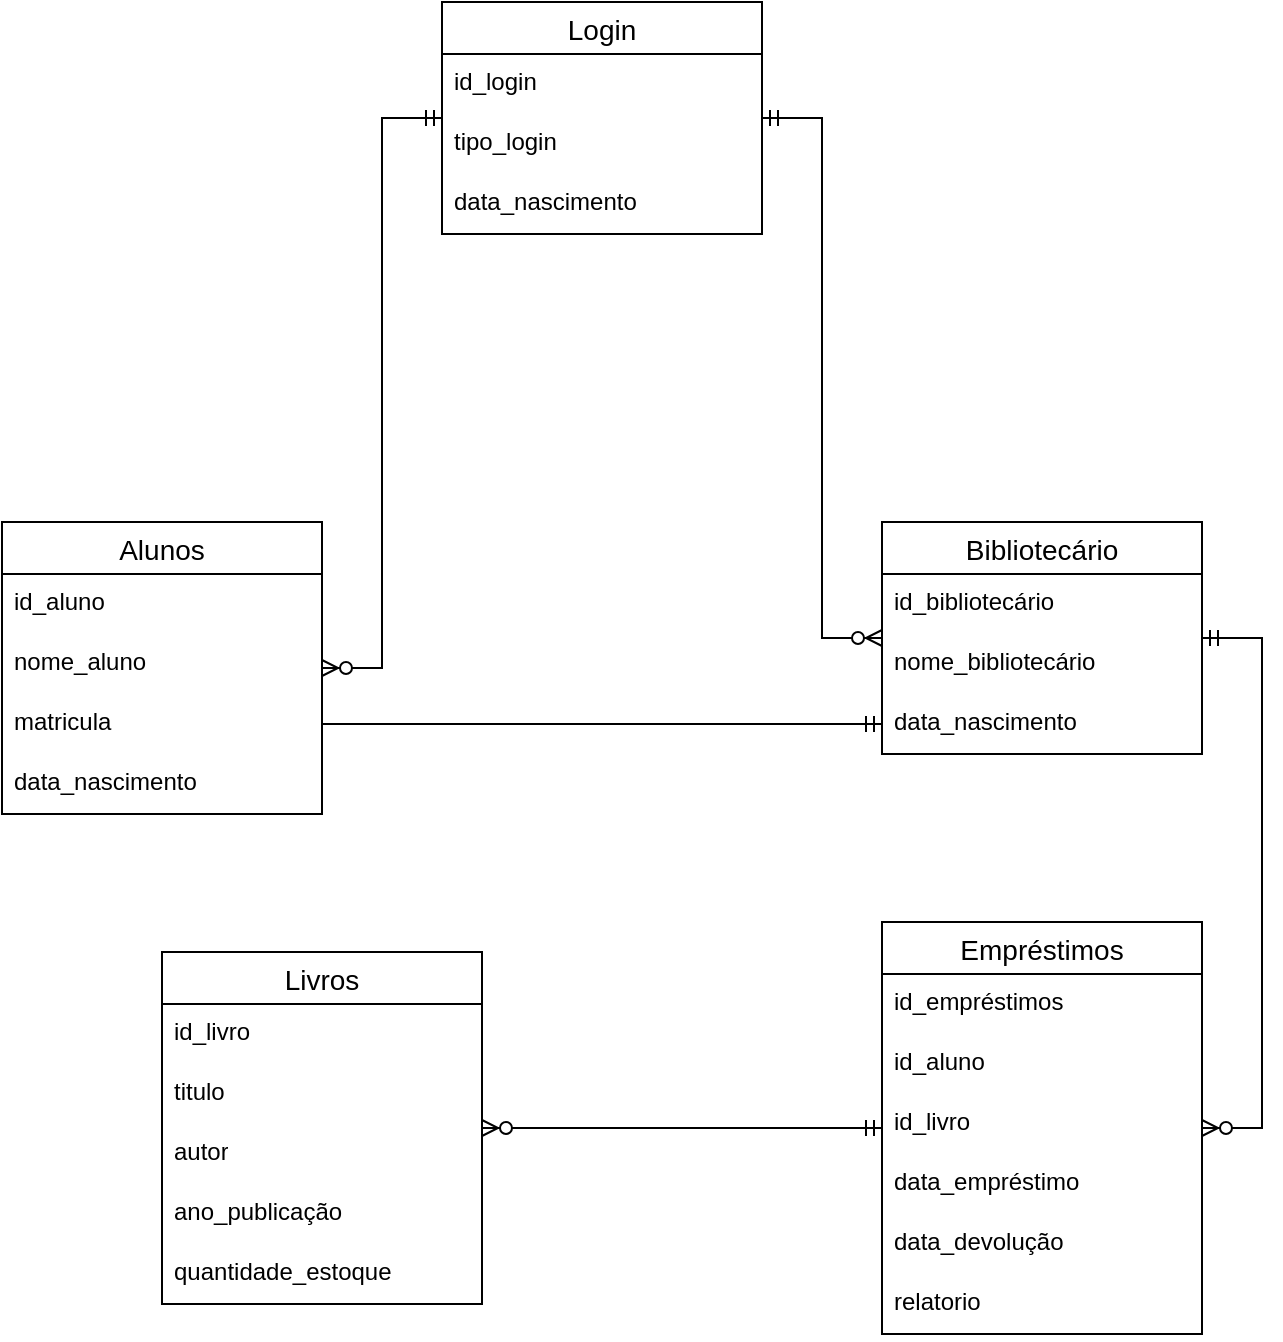 <mxfile version="24.8.3">
  <diagram name="Página-1" id="2e1XQxYFbo6UwJVQ86AU">
    <mxGraphModel dx="1393" dy="796" grid="1" gridSize="10" guides="1" tooltips="1" connect="1" arrows="1" fold="1" page="1" pageScale="1" pageWidth="827" pageHeight="1169" math="0" shadow="0">
      <root>
        <mxCell id="0" />
        <mxCell id="1" parent="0" />
        <mxCell id="5xWcyWrsrBbX-IgCjBCv-1" value="Alunos" style="swimlane;fontStyle=0;childLayout=stackLayout;horizontal=1;startSize=26;horizontalStack=0;resizeParent=1;resizeParentMax=0;resizeLast=0;collapsible=1;marginBottom=0;align=center;fontSize=14;" vertex="1" parent="1">
          <mxGeometry x="100" y="380" width="160" height="146" as="geometry" />
        </mxCell>
        <mxCell id="5xWcyWrsrBbX-IgCjBCv-2" value="id_aluno" style="text;strokeColor=none;fillColor=none;spacingLeft=4;spacingRight=4;overflow=hidden;rotatable=0;points=[[0,0.5],[1,0.5]];portConstraint=eastwest;fontSize=12;whiteSpace=wrap;html=1;" vertex="1" parent="5xWcyWrsrBbX-IgCjBCv-1">
          <mxGeometry y="26" width="160" height="30" as="geometry" />
        </mxCell>
        <mxCell id="5xWcyWrsrBbX-IgCjBCv-3" value="nome_aluno" style="text;strokeColor=none;fillColor=none;spacingLeft=4;spacingRight=4;overflow=hidden;rotatable=0;points=[[0,0.5],[1,0.5]];portConstraint=eastwest;fontSize=12;whiteSpace=wrap;html=1;" vertex="1" parent="5xWcyWrsrBbX-IgCjBCv-1">
          <mxGeometry y="56" width="160" height="30" as="geometry" />
        </mxCell>
        <mxCell id="5xWcyWrsrBbX-IgCjBCv-4" value="matricula" style="text;strokeColor=none;fillColor=none;spacingLeft=4;spacingRight=4;overflow=hidden;rotatable=0;points=[[0,0.5],[1,0.5]];portConstraint=eastwest;fontSize=12;whiteSpace=wrap;html=1;" vertex="1" parent="5xWcyWrsrBbX-IgCjBCv-1">
          <mxGeometry y="86" width="160" height="30" as="geometry" />
        </mxCell>
        <mxCell id="5xWcyWrsrBbX-IgCjBCv-5" value="data_nascimento" style="text;strokeColor=none;fillColor=none;spacingLeft=4;spacingRight=4;overflow=hidden;rotatable=0;points=[[0,0.5],[1,0.5]];portConstraint=eastwest;fontSize=12;whiteSpace=wrap;html=1;" vertex="1" parent="5xWcyWrsrBbX-IgCjBCv-1">
          <mxGeometry y="116" width="160" height="30" as="geometry" />
        </mxCell>
        <mxCell id="5xWcyWrsrBbX-IgCjBCv-6" value="Livros" style="swimlane;fontStyle=0;childLayout=stackLayout;horizontal=1;startSize=26;horizontalStack=0;resizeParent=1;resizeParentMax=0;resizeLast=0;collapsible=1;marginBottom=0;align=center;fontSize=14;" vertex="1" parent="1">
          <mxGeometry x="180" y="595" width="160" height="176" as="geometry" />
        </mxCell>
        <mxCell id="5xWcyWrsrBbX-IgCjBCv-7" value="id_livro" style="text;strokeColor=none;fillColor=none;spacingLeft=4;spacingRight=4;overflow=hidden;rotatable=0;points=[[0,0.5],[1,0.5]];portConstraint=eastwest;fontSize=12;whiteSpace=wrap;html=1;" vertex="1" parent="5xWcyWrsrBbX-IgCjBCv-6">
          <mxGeometry y="26" width="160" height="30" as="geometry" />
        </mxCell>
        <mxCell id="5xWcyWrsrBbX-IgCjBCv-8" value="titulo" style="text;strokeColor=none;fillColor=none;spacingLeft=4;spacingRight=4;overflow=hidden;rotatable=0;points=[[0,0.5],[1,0.5]];portConstraint=eastwest;fontSize=12;whiteSpace=wrap;html=1;" vertex="1" parent="5xWcyWrsrBbX-IgCjBCv-6">
          <mxGeometry y="56" width="160" height="30" as="geometry" />
        </mxCell>
        <mxCell id="5xWcyWrsrBbX-IgCjBCv-9" value="autor" style="text;strokeColor=none;fillColor=none;spacingLeft=4;spacingRight=4;overflow=hidden;rotatable=0;points=[[0,0.5],[1,0.5]];portConstraint=eastwest;fontSize=12;whiteSpace=wrap;html=1;" vertex="1" parent="5xWcyWrsrBbX-IgCjBCv-6">
          <mxGeometry y="86" width="160" height="30" as="geometry" />
        </mxCell>
        <mxCell id="5xWcyWrsrBbX-IgCjBCv-10" value="ano_publicação" style="text;strokeColor=none;fillColor=none;spacingLeft=4;spacingRight=4;overflow=hidden;rotatable=0;points=[[0,0.5],[1,0.5]];portConstraint=eastwest;fontSize=12;whiteSpace=wrap;html=1;" vertex="1" parent="5xWcyWrsrBbX-IgCjBCv-6">
          <mxGeometry y="116" width="160" height="30" as="geometry" />
        </mxCell>
        <mxCell id="5xWcyWrsrBbX-IgCjBCv-11" value="quantidade_estoque" style="text;strokeColor=none;fillColor=none;spacingLeft=4;spacingRight=4;overflow=hidden;rotatable=0;points=[[0,0.5],[1,0.5]];portConstraint=eastwest;fontSize=12;whiteSpace=wrap;html=1;" vertex="1" parent="5xWcyWrsrBbX-IgCjBCv-6">
          <mxGeometry y="146" width="160" height="30" as="geometry" />
        </mxCell>
        <mxCell id="5xWcyWrsrBbX-IgCjBCv-12" value="Empréstimos" style="swimlane;fontStyle=0;childLayout=stackLayout;horizontal=1;startSize=26;horizontalStack=0;resizeParent=1;resizeParentMax=0;resizeLast=0;collapsible=1;marginBottom=0;align=center;fontSize=14;" vertex="1" parent="1">
          <mxGeometry x="540" y="580" width="160" height="206" as="geometry" />
        </mxCell>
        <mxCell id="5xWcyWrsrBbX-IgCjBCv-13" value="id_empréstimos" style="text;strokeColor=none;fillColor=none;spacingLeft=4;spacingRight=4;overflow=hidden;rotatable=0;points=[[0,0.5],[1,0.5]];portConstraint=eastwest;fontSize=12;whiteSpace=wrap;html=1;" vertex="1" parent="5xWcyWrsrBbX-IgCjBCv-12">
          <mxGeometry y="26" width="160" height="30" as="geometry" />
        </mxCell>
        <mxCell id="5xWcyWrsrBbX-IgCjBCv-14" value="id_aluno" style="text;strokeColor=none;fillColor=none;spacingLeft=4;spacingRight=4;overflow=hidden;rotatable=0;points=[[0,0.5],[1,0.5]];portConstraint=eastwest;fontSize=12;whiteSpace=wrap;html=1;" vertex="1" parent="5xWcyWrsrBbX-IgCjBCv-12">
          <mxGeometry y="56" width="160" height="30" as="geometry" />
        </mxCell>
        <mxCell id="5xWcyWrsrBbX-IgCjBCv-15" value="id_livro" style="text;strokeColor=none;fillColor=none;spacingLeft=4;spacingRight=4;overflow=hidden;rotatable=0;points=[[0,0.5],[1,0.5]];portConstraint=eastwest;fontSize=12;whiteSpace=wrap;html=1;" vertex="1" parent="5xWcyWrsrBbX-IgCjBCv-12">
          <mxGeometry y="86" width="160" height="30" as="geometry" />
        </mxCell>
        <mxCell id="5xWcyWrsrBbX-IgCjBCv-16" value="data_empréstimo" style="text;strokeColor=none;fillColor=none;spacingLeft=4;spacingRight=4;overflow=hidden;rotatable=0;points=[[0,0.5],[1,0.5]];portConstraint=eastwest;fontSize=12;whiteSpace=wrap;html=1;" vertex="1" parent="5xWcyWrsrBbX-IgCjBCv-12">
          <mxGeometry y="116" width="160" height="30" as="geometry" />
        </mxCell>
        <mxCell id="5xWcyWrsrBbX-IgCjBCv-17" value="data_devolução" style="text;strokeColor=none;fillColor=none;spacingLeft=4;spacingRight=4;overflow=hidden;rotatable=0;points=[[0,0.5],[1,0.5]];portConstraint=eastwest;fontSize=12;whiteSpace=wrap;html=1;" vertex="1" parent="5xWcyWrsrBbX-IgCjBCv-12">
          <mxGeometry y="146" width="160" height="30" as="geometry" />
        </mxCell>
        <mxCell id="5xWcyWrsrBbX-IgCjBCv-33" value="relatorio" style="text;strokeColor=none;fillColor=none;spacingLeft=4;spacingRight=4;overflow=hidden;rotatable=0;points=[[0,0.5],[1,0.5]];portConstraint=eastwest;fontSize=12;whiteSpace=wrap;html=1;" vertex="1" parent="5xWcyWrsrBbX-IgCjBCv-12">
          <mxGeometry y="176" width="160" height="30" as="geometry" />
        </mxCell>
        <mxCell id="5xWcyWrsrBbX-IgCjBCv-20" value="Bibliotecário" style="swimlane;fontStyle=0;childLayout=stackLayout;horizontal=1;startSize=26;horizontalStack=0;resizeParent=1;resizeParentMax=0;resizeLast=0;collapsible=1;marginBottom=0;align=center;fontSize=14;" vertex="1" parent="1">
          <mxGeometry x="540" y="380" width="160" height="116" as="geometry" />
        </mxCell>
        <mxCell id="5xWcyWrsrBbX-IgCjBCv-21" value="id_bibliotecário" style="text;strokeColor=none;fillColor=none;spacingLeft=4;spacingRight=4;overflow=hidden;rotatable=0;points=[[0,0.5],[1,0.5]];portConstraint=eastwest;fontSize=12;whiteSpace=wrap;html=1;" vertex="1" parent="5xWcyWrsrBbX-IgCjBCv-20">
          <mxGeometry y="26" width="160" height="30" as="geometry" />
        </mxCell>
        <mxCell id="5xWcyWrsrBbX-IgCjBCv-22" value="nome_bibliotecário" style="text;strokeColor=none;fillColor=none;spacingLeft=4;spacingRight=4;overflow=hidden;rotatable=0;points=[[0,0.5],[1,0.5]];portConstraint=eastwest;fontSize=12;whiteSpace=wrap;html=1;" vertex="1" parent="5xWcyWrsrBbX-IgCjBCv-20">
          <mxGeometry y="56" width="160" height="30" as="geometry" />
        </mxCell>
        <mxCell id="5xWcyWrsrBbX-IgCjBCv-24" value="data_nascimento" style="text;strokeColor=none;fillColor=none;spacingLeft=4;spacingRight=4;overflow=hidden;rotatable=0;points=[[0,0.5],[1,0.5]];portConstraint=eastwest;fontSize=12;whiteSpace=wrap;html=1;" vertex="1" parent="5xWcyWrsrBbX-IgCjBCv-20">
          <mxGeometry y="86" width="160" height="30" as="geometry" />
        </mxCell>
        <mxCell id="5xWcyWrsrBbX-IgCjBCv-25" value="Login" style="swimlane;fontStyle=0;childLayout=stackLayout;horizontal=1;startSize=26;horizontalStack=0;resizeParent=1;resizeParentMax=0;resizeLast=0;collapsible=1;marginBottom=0;align=center;fontSize=14;" vertex="1" parent="1">
          <mxGeometry x="320" y="120" width="160" height="116" as="geometry" />
        </mxCell>
        <mxCell id="5xWcyWrsrBbX-IgCjBCv-26" value="id_login" style="text;strokeColor=none;fillColor=none;spacingLeft=4;spacingRight=4;overflow=hidden;rotatable=0;points=[[0,0.5],[1,0.5]];portConstraint=eastwest;fontSize=12;whiteSpace=wrap;html=1;" vertex="1" parent="5xWcyWrsrBbX-IgCjBCv-25">
          <mxGeometry y="26" width="160" height="30" as="geometry" />
        </mxCell>
        <mxCell id="5xWcyWrsrBbX-IgCjBCv-27" value="tipo_login" style="text;strokeColor=none;fillColor=none;spacingLeft=4;spacingRight=4;overflow=hidden;rotatable=0;points=[[0,0.5],[1,0.5]];portConstraint=eastwest;fontSize=12;whiteSpace=wrap;html=1;" vertex="1" parent="5xWcyWrsrBbX-IgCjBCv-25">
          <mxGeometry y="56" width="160" height="30" as="geometry" />
        </mxCell>
        <mxCell id="5xWcyWrsrBbX-IgCjBCv-28" value="data_nascimento" style="text;strokeColor=none;fillColor=none;spacingLeft=4;spacingRight=4;overflow=hidden;rotatable=0;points=[[0,0.5],[1,0.5]];portConstraint=eastwest;fontSize=12;whiteSpace=wrap;html=1;" vertex="1" parent="5xWcyWrsrBbX-IgCjBCv-25">
          <mxGeometry y="86" width="160" height="30" as="geometry" />
        </mxCell>
        <mxCell id="5xWcyWrsrBbX-IgCjBCv-35" value="" style="edgeStyle=entityRelationEdgeStyle;fontSize=12;html=1;endArrow=ERmandOne;rounded=0;exitX=1;exitY=0.5;exitDx=0;exitDy=0;entryX=0;entryY=0.5;entryDx=0;entryDy=0;" edge="1" parent="1" source="5xWcyWrsrBbX-IgCjBCv-4" target="5xWcyWrsrBbX-IgCjBCv-24">
          <mxGeometry width="100" height="100" relative="1" as="geometry">
            <mxPoint x="360" y="660" as="sourcePoint" />
            <mxPoint x="460" y="560" as="targetPoint" />
          </mxGeometry>
        </mxCell>
        <mxCell id="5xWcyWrsrBbX-IgCjBCv-36" value="" style="edgeStyle=entityRelationEdgeStyle;fontSize=12;html=1;endArrow=ERzeroToMany;startArrow=ERmandOne;rounded=0;" edge="1" parent="1" source="5xWcyWrsrBbX-IgCjBCv-25" target="5xWcyWrsrBbX-IgCjBCv-1">
          <mxGeometry width="100" height="100" relative="1" as="geometry">
            <mxPoint x="360" y="560" as="sourcePoint" />
            <mxPoint x="460" y="460" as="targetPoint" />
            <Array as="points">
              <mxPoint x="290" y="433" />
              <mxPoint x="300" y="433" />
            </Array>
          </mxGeometry>
        </mxCell>
        <mxCell id="5xWcyWrsrBbX-IgCjBCv-37" value="" style="edgeStyle=entityRelationEdgeStyle;fontSize=12;html=1;endArrow=ERzeroToMany;startArrow=ERmandOne;rounded=0;" edge="1" parent="1" source="5xWcyWrsrBbX-IgCjBCv-25" target="5xWcyWrsrBbX-IgCjBCv-20">
          <mxGeometry width="100" height="100" relative="1" as="geometry">
            <mxPoint x="360" y="560" as="sourcePoint" />
            <mxPoint x="460" y="460" as="targetPoint" />
          </mxGeometry>
        </mxCell>
        <mxCell id="5xWcyWrsrBbX-IgCjBCv-38" value="" style="edgeStyle=entityRelationEdgeStyle;fontSize=12;html=1;endArrow=ERzeroToMany;startArrow=ERmandOne;rounded=0;" edge="1" parent="1" source="5xWcyWrsrBbX-IgCjBCv-20" target="5xWcyWrsrBbX-IgCjBCv-12">
          <mxGeometry width="100" height="100" relative="1" as="geometry">
            <mxPoint x="460" y="520" as="sourcePoint" />
            <mxPoint x="501" y="819" as="targetPoint" />
          </mxGeometry>
        </mxCell>
        <mxCell id="5xWcyWrsrBbX-IgCjBCv-40" value="" style="edgeStyle=entityRelationEdgeStyle;fontSize=12;html=1;endArrow=ERzeroToMany;startArrow=ERmandOne;rounded=0;" edge="1" parent="1" source="5xWcyWrsrBbX-IgCjBCv-12" target="5xWcyWrsrBbX-IgCjBCv-6">
          <mxGeometry width="100" height="100" relative="1" as="geometry">
            <mxPoint x="360" y="750" as="sourcePoint" />
            <mxPoint x="460" y="650" as="targetPoint" />
          </mxGeometry>
        </mxCell>
      </root>
    </mxGraphModel>
  </diagram>
</mxfile>
